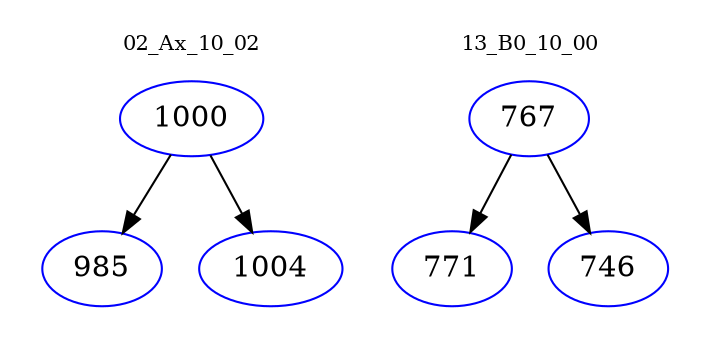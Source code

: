 digraph{
subgraph cluster_0 {
color = white
label = "02_Ax_10_02";
fontsize=10;
T0_1000 [label="1000", color="blue"]
T0_1000 -> T0_985 [color="black"]
T0_985 [label="985", color="blue"]
T0_1000 -> T0_1004 [color="black"]
T0_1004 [label="1004", color="blue"]
}
subgraph cluster_1 {
color = white
label = "13_B0_10_00";
fontsize=10;
T1_767 [label="767", color="blue"]
T1_767 -> T1_771 [color="black"]
T1_771 [label="771", color="blue"]
T1_767 -> T1_746 [color="black"]
T1_746 [label="746", color="blue"]
}
}
